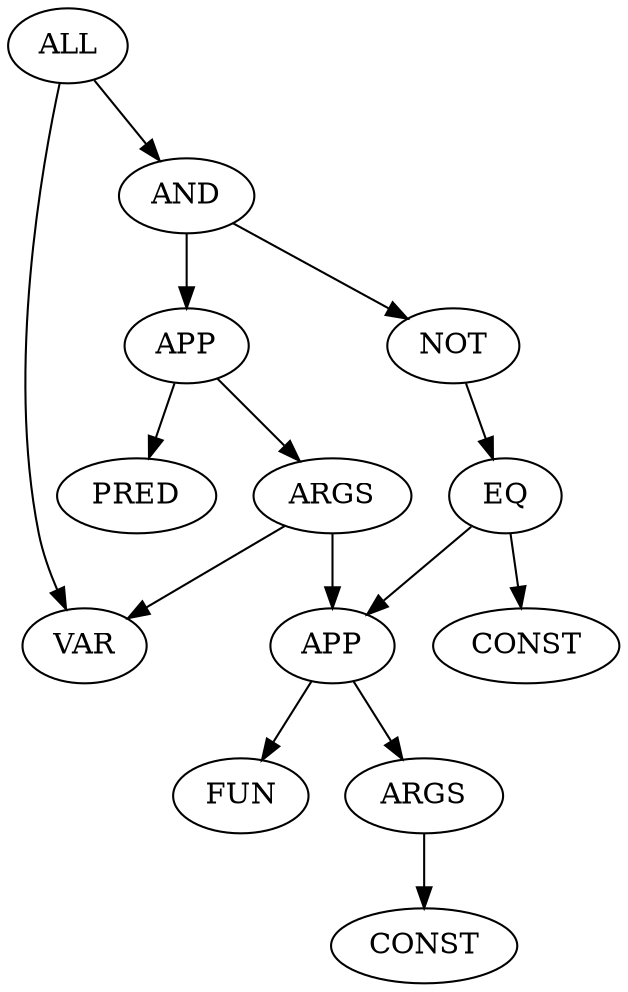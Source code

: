 digraph ast {
	all [label=ALL];
	x [label=VAR];
	and [label=AND];
	p_app[label=APP];
	p [label=PRED];
	p_args [label=ARGS];
	fc_app [label=APP];
	f [label=FUN];
	fc_args [label=ARGS];
	c [label=CONST];
	not [label=NOT];
	eq [label=EQ];
	d [label=CONST];

	all -> x;
	all -> and;
	and -> p_app;
	and -> not;
	p_app -> p;
	p_app -> p_args;
	p_args -> fc_app;
	p_args -> x;
	fc_app -> f;
	fc_app -> fc_args;
	fc_args -> c;
	not -> eq;
	eq -> fc_app;
	eq -> d;
}
